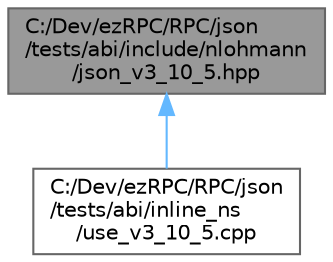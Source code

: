 digraph "C:/Dev/ezRPC/RPC/json/tests/abi/include/nlohmann/json_v3_10_5.hpp"
{
 // LATEX_PDF_SIZE
  bgcolor="transparent";
  edge [fontname=Helvetica,fontsize=10,labelfontname=Helvetica,labelfontsize=10];
  node [fontname=Helvetica,fontsize=10,shape=box,height=0.2,width=0.4];
  Node1 [id="Node000001",label="C:/Dev/ezRPC/RPC/json\l/tests/abi/include/nlohmann\l/json_v3_10_5.hpp",height=0.2,width=0.4,color="gray40", fillcolor="grey60", style="filled", fontcolor="black",tooltip=" "];
  Node1 -> Node2 [id="edge1_Node000001_Node000002",dir="back",color="steelblue1",style="solid",tooltip=" "];
  Node2 [id="Node000002",label="C:/Dev/ezRPC/RPC/json\l/tests/abi/inline_ns\l/use_v3_10_5.cpp",height=0.2,width=0.4,color="grey40", fillcolor="white", style="filled",URL="$use__v3__10__5_8cpp.html",tooltip=" "];
}

